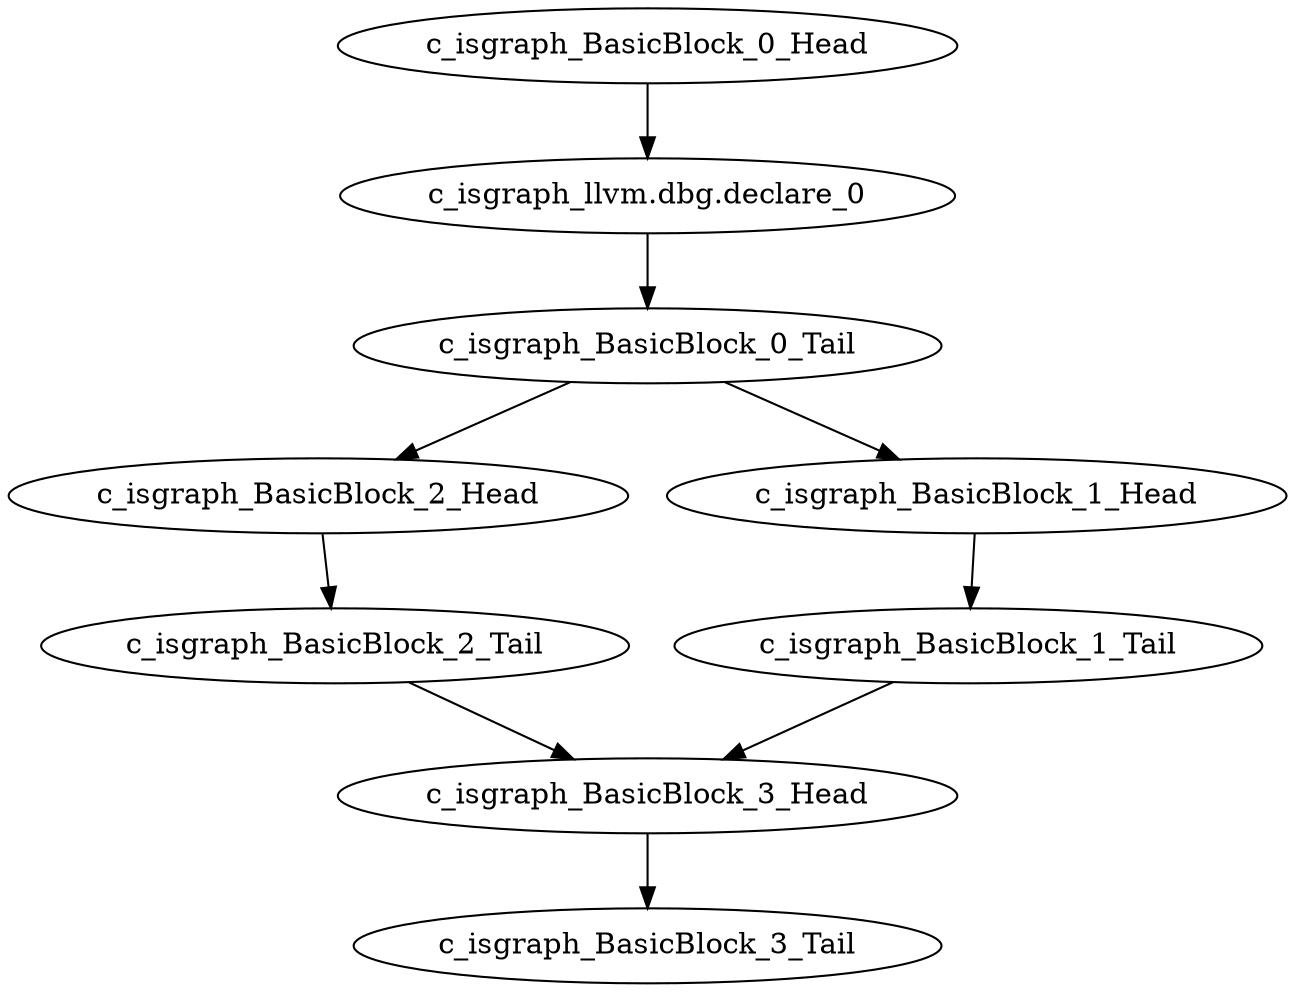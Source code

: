 digraph G {
    "c_isgraph_BasicBlock_3_Head" -> "c_isgraph_BasicBlock_3_Tail"
    "c_isgraph_BasicBlock_0_Tail" -> "c_isgraph_BasicBlock_2_Head"
    "c_isgraph_BasicBlock_0_Tail" -> "c_isgraph_BasicBlock_1_Head"
    "c_isgraph_BasicBlock_0_Head" -> "c_isgraph_llvm.dbg.declare_0"
    "c_isgraph_BasicBlock_2_Head" -> "c_isgraph_BasicBlock_2_Tail"
    "c_isgraph_llvm.dbg.declare_0" -> "c_isgraph_BasicBlock_0_Tail"
    "c_isgraph_BasicBlock_1_Tail" -> "c_isgraph_BasicBlock_3_Head"
    "c_isgraph_BasicBlock_1_Head" -> "c_isgraph_BasicBlock_1_Tail"
    "c_isgraph_BasicBlock_2_Tail" -> "c_isgraph_BasicBlock_3_Head"
}

